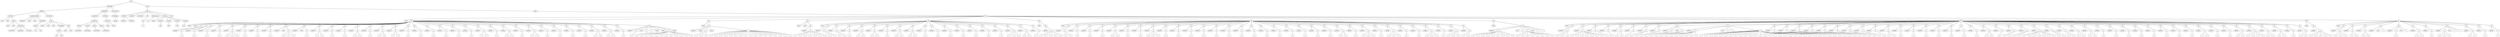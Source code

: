graph Tree {
	"t0" [label = "TEI"];
	"t1" [label = "teiHeader"];
	"t2" [label = "fileDesc"];
	"t3" [label = "titleStmt"];
	"t4" [label = "title"];
	"t5" [label = "title"];
	"t6" [label = "author"];
	"t7" [label = "idno"];
	"t8" [label = "idno"];
	"t9" [label = "persName"];
	"t10" [label = "forename"];
	"t11" [label = "nameLink"];
	"t12" [label = "surname"];
	"t13" [label = "publicationStmt"];
	"t14" [label = "publisher"];
	"t15" [label = "idno"];
	"t16" [label = "idno"];
	"t17" [label = "availability"];
	"t18" [label = "licence"];
	"t19" [label = "ab"];
	"t20" [label = "ref"];
	"t21" [label = "sourceDesc"];
	"t22" [label = "bibl"];
	"t23" [label = "name"];
	"t24" [label = "idno"];
	"t25" [label = "idno"];
	"t26" [label = "availability"];
	"t27" [label = "licence"];
	"t28" [label = "ab"];
	"t29" [label = "ref"];
	"t30" [label = "bibl"];
	"t31" [label = "date"];
	"t32" [label = "idno"];
	"t33" [label = "profileDesc"];
	"t34" [label = "particDesc"];
	"t35" [label = "listPerson"];
	"t36" [label = "person"];
	"t37" [label = "persName"];
	"t38" [label = "person"];
	"t39" [label = "persName"];
	"t40" [label = "person"];
	"t41" [label = "persName"];
	"t42" [label = "person"];
	"t43" [label = "persName"];
	"t44" [label = "textClass"];
	"t45" [label = "keywords"];
	"t46" [label = "term"];
	"t47" [label = "term"];
	"t48" [label = "revisionDesc"];
	"t49" [label = "listChange"];
	"t50" [label = "change"];
	"t51" [label = "text"];
	"t52" [label = "front"];
	"t53" [label = "docTitle"];
	"t54" [label = "titlePart"];
	"t55" [label = "titlePart"];
	"t56" [label = "docDate"];
	"t57" [label = "docAuthor"];
	"t58" [label = "div"];
	"t59" [label = "div"];
	"t60" [label = "p"];
	"t61" [label = "performance"];
	"t62" [label = "ab"];
	"t63" [label = "castList"];
	"t64" [label = "head"];
	"t65" [label = "castItem"];
	"t66" [label = "role"];
	"t67" [label = "castItem"];
	"t68" [label = "role"];
	"t69" [label = "castItem"];
	"t70" [label = "role"];
	"t71" [label = "castItem"];
	"t72" [label = "role"];
	"t73" [label = "note"];
	"t74" [label = "body"];
	"t75" [label = "div"];
	"t76" [label = "head"];
	"t77" [label = "div"];
	"t78" [label = "head"];
	"t79" [label = "stage"];
	"t80" [label = "sp"];
	"t81" [label = "speaker"];
	"t82" [label = "p"];
	"t83" [label = "s"];
	"t84" [label = "sp"];
	"t85" [label = "speaker"];
	"t86" [label = "p"];
	"t87" [label = "s"];
	"t88" [label = "sp"];
	"t89" [label = "speaker"];
	"t90" [label = "p"];
	"t91" [label = "s"];
	"t92" [label = "sp"];
	"t93" [label = "speaker"];
	"t94" [label = "p"];
	"t95" [label = "s"];
	"t96" [label = "sp"];
	"t97" [label = "speaker"];
	"t98" [label = "p"];
	"t99" [label = "s"];
	"t100" [label = "s"];
	"t101" [label = "s"];
	"t102" [label = "sp"];
	"t103" [label = "speaker"];
	"t104" [label = "p"];
	"t105" [label = "s"];
	"t106" [label = "sp"];
	"t107" [label = "speaker"];
	"t108" [label = "p"];
	"t109" [label = "s"];
	"t110" [label = "sp"];
	"t111" [label = "speaker"];
	"t112" [label = "p"];
	"t113" [label = "s"];
	"t114" [label = "sp"];
	"t115" [label = "speaker"];
	"t116" [label = "note"];
	"t117" [label = "p"];
	"t118" [label = "s"];
	"t119" [label = "s"];
	"t120" [label = "s"];
	"t121" [label = "sp"];
	"t122" [label = "speaker"];
	"t123" [label = "note"];
	"t124" [label = "p"];
	"t125" [label = "s"];
	"t126" [label = "sp"];
	"t127" [label = "speaker"];
	"t128" [label = "p"];
	"t129" [label = "s"];
	"t130" [label = "s"];
	"t131" [label = "sp"];
	"t132" [label = "speaker"];
	"t133" [label = "p"];
	"t134" [label = "s"];
	"t135" [label = "sp"];
	"t136" [label = "speaker"];
	"t137" [label = "p"];
	"t138" [label = "s"];
	"t139" [label = "sp"];
	"t140" [label = "speaker"];
	"t141" [label = "p"];
	"t142" [label = "s"];
	"t143" [label = "s"];
	"t144" [label = "sp"];
	"t145" [label = "speaker"];
	"t146" [label = "p"];
	"t147" [label = "s"];
	"t148" [label = "sp"];
	"t149" [label = "speaker"];
	"t150" [label = "p"];
	"t151" [label = "s"];
	"t152" [label = "s"];
	"t153" [label = "sp"];
	"t154" [label = "speaker"];
	"t155" [label = "p"];
	"t156" [label = "s"];
	"t157" [label = "s"];
	"t158" [label = "sp"];
	"t159" [label = "speaker"];
	"t160" [label = "p"];
	"t161" [label = "s"];
	"t162" [label = "sp"];
	"t163" [label = "speaker"];
	"t164" [label = "p"];
	"t165" [label = "s"];
	"t166" [label = "sp"];
	"t167" [label = "speaker"];
	"t168" [label = "p"];
	"t169" [label = "s"];
	"t170" [label = "sp"];
	"t171" [label = "speaker"];
	"t172" [label = "p"];
	"t173" [label = "s"];
	"t174" [label = "sp"];
	"t175" [label = "speaker"];
	"t176" [label = "p"];
	"t177" [label = "s"];
	"t178" [label = "sp"];
	"t179" [label = "speaker"];
	"t180" [label = "p"];
	"t181" [label = "s"];
	"t182" [label = "sp"];
	"t183" [label = "speaker"];
	"t184" [label = "p"];
	"t185" [label = "s"];
	"t186" [label = "s"];
	"t187" [label = "sp"];
	"t188" [label = "speaker"];
	"t189" [label = "p"];
	"t190" [label = "s"];
	"t191" [label = "sp"];
	"t192" [label = "speaker"];
	"t193" [label = "p"];
	"t194" [label = "s"];
	"t195" [label = "s"];
	"t196" [label = "sp"];
	"t197" [label = "speaker"];
	"t198" [label = "p"];
	"t199" [label = "s"];
	"t200" [label = "sp"];
	"t201" [label = "speaker"];
	"t202" [label = "p"];
	"t203" [label = "s"];
	"t204" [label = "s"];
	"t205" [label = "sp"];
	"t206" [label = "speaker"];
	"t207" [label = "p"];
	"t208" [label = "s"];
	"t209" [label = "sp"];
	"t210" [label = "speaker"];
	"t211" [label = "p"];
	"t212" [label = "s"];
	"t213" [label = "sp"];
	"t214" [label = "speaker"];
	"t215" [label = "p"];
	"t216" [label = "s"];
	"t217" [label = "sp"];
	"t218" [label = "speaker"];
	"t219" [label = "p"];
	"t220" [label = "s"];
	"t221" [label = "sp"];
	"t222" [label = "speaker"];
	"t223" [label = "p"];
	"t224" [label = "s"];
	"t225" [label = "s"];
	"t226" [label = "sp"];
	"t227" [label = "speaker"];
	"t228" [label = "p"];
	"t229" [label = "s"];
	"t230" [label = "s"];
	"t231" [label = "sp"];
	"t232" [label = "speaker"];
	"t233" [label = "p"];
	"t234" [label = "s"];
	"t235" [label = "sp"];
	"t236" [label = "speaker"];
	"t237" [label = "p"];
	"t238" [label = "s"];
	"t239" [label = "note"];
	"t240" [label = "l"];
	"t241" [label = "l"];
	"t242" [label = "stage"];
	"t243" [label = "stage"];
	"t244" [label = "p"];
	"t245" [label = "s"];
	"t246" [label = "s"];
	"t247" [label = "s"];
	"t248" [label = "s"];
	"t249" [label = "s"];
	"t250" [label = "s"];
	"t251" [label = "s"];
	"t252" [label = "s"];
	"t253" [label = "s"];
	"t254" [label = "s"];
	"t255" [label = "s"];
	"t256" [label = "s"];
	"t257" [label = "stage"];
	"t258" [label = "div"];
	"t259" [label = "head"];
	"t260" [label = "sp"];
	"t261" [label = "speaker"];
	"t262" [label = "stage"];
	"t263" [label = "p"];
	"t264" [label = "s"];
	"t265" [label = "s"];
	"t266" [label = "s"];
	"t267" [label = "stage"];
	"t268" [label = "p"];
	"t269" [label = "s"];
	"t270" [label = "s"];
	"t271" [label = "s"];
	"t272" [label = "s"];
	"t273" [label = "s"];
	"t274" [label = "s"];
	"t275" [label = "s"];
	"t276" [label = "s"];
	"t277" [label = "s"];
	"t278" [label = "s"];
	"t279" [label = "s"];
	"t280" [label = "s"];
	"t281" [label = "s"];
	"t282" [label = "s"];
	"t283" [label = "s"];
	"t284" [label = "s"];
	"t285" [label = "s"];
	"t286" [label = "div"];
	"t287" [label = "head"];
	"t288" [label = "stage"];
	"t289" [label = "sp"];
	"t290" [label = "speaker"];
	"t291" [label = "p"];
	"t292" [label = "s"];
	"t293" [label = "s"];
	"t294" [label = "s"];
	"t295" [label = "s"];
	"t296" [label = "s"];
	"t297" [label = "s"];
	"t298" [label = "s"];
	"t299" [label = "div"];
	"t300" [label = "head"];
	"t301" [label = "sp"];
	"t302" [label = "speaker"];
	"t303" [label = "p"];
	"t304" [label = "s"];
	"t305" [label = "s"];
	"t306" [label = "sp"];
	"t307" [label = "speaker"];
	"t308" [label = "p"];
	"t309" [label = "s"];
	"t310" [label = "s"];
	"t311" [label = "sp"];
	"t312" [label = "speaker"];
	"t313" [label = "p"];
	"t314" [label = "s"];
	"t315" [label = "sp"];
	"t316" [label = "speaker"];
	"t317" [label = "p"];
	"t318" [label = "s"];
	"t319" [label = "s"];
	"t320" [label = "sp"];
	"t321" [label = "speaker"];
	"t322" [label = "p"];
	"t323" [label = "s"];
	"t324" [label = "s"];
	"t325" [label = "sp"];
	"t326" [label = "speaker"];
	"t327" [label = "p"];
	"t328" [label = "s"];
	"t329" [label = "sp"];
	"t330" [label = "speaker"];
	"t331" [label = "p"];
	"t332" [label = "s"];
	"t333" [label = "s"];
	"t334" [label = "sp"];
	"t335" [label = "speaker"];
	"t336" [label = "p"];
	"t337" [label = "s"];
	"t338" [label = "s"];
	"t339" [label = "sp"];
	"t340" [label = "speaker"];
	"t341" [label = "p"];
	"t342" [label = "s"];
	"t343" [label = "sp"];
	"t344" [label = "speaker"];
	"t345" [label = "p"];
	"t346" [label = "s"];
	"t347" [label = "sp"];
	"t348" [label = "speaker"];
	"t349" [label = "p"];
	"t350" [label = "s"];
	"t351" [label = "sp"];
	"t352" [label = "speaker"];
	"t353" [label = "p"];
	"t354" [label = "s"];
	"t355" [label = "sp"];
	"t356" [label = "speaker"];
	"t357" [label = "p"];
	"t358" [label = "s"];
	"t359" [label = "sp"];
	"t360" [label = "speaker"];
	"t361" [label = "p"];
	"t362" [label = "s"];
	"t363" [label = "sp"];
	"t364" [label = "speaker"];
	"t365" [label = "p"];
	"t366" [label = "s"];
	"t367" [label = "sp"];
	"t368" [label = "speaker"];
	"t369" [label = "p"];
	"t370" [label = "s"];
	"t371" [label = "s"];
	"t372" [label = "s"];
	"t373" [label = "sp"];
	"t374" [label = "speaker"];
	"t375" [label = "p"];
	"t376" [label = "s"];
	"t377" [label = "s"];
	"t378" [label = "sp"];
	"t379" [label = "speaker"];
	"t380" [label = "p"];
	"t381" [label = "s"];
	"t382" [label = "div"];
	"t383" [label = "head"];
	"t384" [label = "sp"];
	"t385" [label = "speaker"];
	"t386" [label = "p"];
	"t387" [label = "s"];
	"t388" [label = "s"];
	"t389" [label = "s"];
	"t390" [label = "s"];
	"t391" [label = "s"];
	"t392" [label = "div"];
	"t393" [label = "head"];
	"t394" [label = "sp"];
	"t395" [label = "speaker"];
	"t396" [label = "p"];
	"t397" [label = "s"];
	"t398" [label = "s"];
	"t399" [label = "sp"];
	"t400" [label = "speaker"];
	"t401" [label = "p"];
	"t402" [label = "s"];
	"t403" [label = "sp"];
	"t404" [label = "speaker"];
	"t405" [label = "p"];
	"t406" [label = "s"];
	"t407" [label = "sp"];
	"t408" [label = "speaker"];
	"t409" [label = "p"];
	"t410" [label = "s"];
	"t411" [label = "sp"];
	"t412" [label = "speaker"];
	"t413" [label = "p"];
	"t414" [label = "s"];
	"t415" [label = "s"];
	"t416" [label = "sp"];
	"t417" [label = "speaker"];
	"t418" [label = "p"];
	"t419" [label = "s"];
	"t420" [label = "sp"];
	"t421" [label = "speaker"];
	"t422" [label = "p"];
	"t423" [label = "s"];
	"t424" [label = "sp"];
	"t425" [label = "speaker"];
	"t426" [label = "p"];
	"t427" [label = "s"];
	"t428" [label = "s"];
	"t429" [label = "s"];
	"t430" [label = "sp"];
	"t431" [label = "speaker"];
	"t432" [label = "p"];
	"t433" [label = "s"];
	"t434" [label = "sp"];
	"t435" [label = "speaker"];
	"t436" [label = "p"];
	"t437" [label = "s"];
	"t438" [label = "sp"];
	"t439" [label = "speaker"];
	"t440" [label = "p"];
	"t441" [label = "s"];
	"t442" [label = "sp"];
	"t443" [label = "speaker"];
	"t444" [label = "p"];
	"t445" [label = "s"];
	"t446" [label = "sp"];
	"t447" [label = "speaker"];
	"t448" [label = "p"];
	"t449" [label = "s"];
	"t450" [label = "sp"];
	"t451" [label = "speaker"];
	"t452" [label = "p"];
	"t453" [label = "s"];
	"t454" [label = "sp"];
	"t455" [label = "speaker"];
	"t456" [label = "p"];
	"t457" [label = "s"];
	"t458" [label = "sp"];
	"t459" [label = "speaker"];
	"t460" [label = "p"];
	"t461" [label = "s"];
	"t462" [label = "sp"];
	"t463" [label = "speaker"];
	"t464" [label = "p"];
	"t465" [label = "s"];
	"t466" [label = "sp"];
	"t467" [label = "speaker"];
	"t468" [label = "p"];
	"t469" [label = "s"];
	"t470" [label = "sp"];
	"t471" [label = "speaker"];
	"t472" [label = "p"];
	"t473" [label = "s"];
	"t474" [label = "sp"];
	"t475" [label = "speaker"];
	"t476" [label = "p"];
	"t477" [label = "s"];
	"t478" [label = "sp"];
	"t479" [label = "speaker"];
	"t480" [label = "p"];
	"t481" [label = "s"];
	"t482" [label = "sp"];
	"t483" [label = "speaker"];
	"t484" [label = "p"];
	"t485" [label = "s"];
	"t486" [label = "sp"];
	"t487" [label = "speaker"];
	"t488" [label = "p"];
	"t489" [label = "s"];
	"t490" [label = "s"];
	"t491" [label = "sp"];
	"t492" [label = "speaker"];
	"t493" [label = "p"];
	"t494" [label = "s"];
	"t495" [label = "sp"];
	"t496" [label = "speaker"];
	"t497" [label = "p"];
	"t498" [label = "s"];
	"t499" [label = "s"];
	"t500" [label = "s"];
	"t501" [label = "sp"];
	"t502" [label = "speaker"];
	"t503" [label = "p"];
	"t504" [label = "s"];
	"t505" [label = "sp"];
	"t506" [label = "speaker"];
	"t507" [label = "p"];
	"t508" [label = "s"];
	"t509" [label = "s"];
	"t510" [label = "s"];
	"t511" [label = "sp"];
	"t512" [label = "speaker"];
	"t513" [label = "p"];
	"t514" [label = "s"];
	"t515" [label = "sp"];
	"t516" [label = "speaker"];
	"t517" [label = "p"];
	"t518" [label = "s"];
	"t519" [label = "sp"];
	"t520" [label = "speaker"];
	"t521" [label = "p"];
	"t522" [label = "s"];
	"t523" [label = "s"];
	"t524" [label = "s"];
	"t525" [label = "sp"];
	"t526" [label = "speaker"];
	"t527" [label = "p"];
	"t528" [label = "s"];
	"t529" [label = "sp"];
	"t530" [label = "speaker"];
	"t531" [label = "p"];
	"t532" [label = "s"];
	"t533" [label = "s"];
	"t534" [label = "s"];
	"t535" [label = "sp"];
	"t536" [label = "speaker"];
	"t537" [label = "p"];
	"t538" [label = "s"];
	"t539" [label = "s"];
	"t540" [label = "div"];
	"t541" [label = "head"];
	"t542" [label = "sp"];
	"t543" [label = "speaker"];
	"t544" [label = "p"];
	"t545" [label = "s"];
	"t546" [label = "s"];
	"t547" [label = "s"];
	"t548" [label = "s"];
	"t549" [label = "s"];
	"t550" [label = "s"];
	"t551" [label = "s"];
	"t552" [label = "s"];
	"t553" [label = "s"];
	"t554" [label = "note"];
	"t555" [label = "l"];
	"t556" [label = "p"];
	"t557" [label = "s"];
	"t558" [label = "s"];
	"t559" [label = "s"];
	"t560" [label = "s"];
	"t561" [label = "s"];
	"t562" [label = "s"];
	"t563" [label = "s"];
	"t564" [label = "s"];
	"t565" [label = "note"];
	"t566" [label = "l"];
	"t567" [label = "l"];
	"t568" [label = "div"];
	"t569" [label = "head"];
	"t570" [label = "sp"];
	"t571" [label = "speaker"];
	"t572" [label = "p"];
	"t573" [label = "s"];
	"t574" [label = "s"];
	"t575" [label = "s"];
	"t576" [label = "sp"];
	"t577" [label = "speaker"];
	"t578" [label = "p"];
	"t579" [label = "s"];
	"t580" [label = "s"];
	"t581" [label = "s"];
	"t582" [label = "s"];
	"t583" [label = "s"];
	"t584" [label = "s"];
	"t585" [label = "s"];
	"t586" [label = "sp"];
	"t587" [label = "speaker"];
	"t588" [label = "p"];
	"t589" [label = "s"];
	"t590" [label = "sp"];
	"t591" [label = "speaker"];
	"t592" [label = "p"];
	"t593" [label = "s"];
	"t594" [label = "sp"];
	"t595" [label = "speaker"];
	"t596" [label = "p"];
	"t597" [label = "s"];
	"t598" [label = "s"];
	"t599" [label = "sp"];
	"t600" [label = "speaker"];
	"t601" [label = "p"];
	"t602" [label = "s"];
	"t603" [label = "sp"];
	"t604" [label = "speaker"];
	"t605" [label = "p"];
	"t606" [label = "s"];
	"t607" [label = "s"];
	"t608" [label = "sp"];
	"t609" [label = "speaker"];
	"t610" [label = "p"];
	"t611" [label = "s"];
	"t612" [label = "sp"];
	"t613" [label = "speaker"];
	"t614" [label = "p"];
	"t615" [label = "s"];
	"t616" [label = "stage"];
	"t617" [label = "p"];
	"t618" [label = "s"];
	"t619" [label = "s"];
	"t620" [label = "sp"];
	"t621" [label = "speaker"];
	"t622" [label = "p"];
	"t623" [label = "s"];
	"t624" [label = "s"];
	"t625" [label = "s"];
	"t626" [label = "s"];
	"t627" [label = "s"];
	"t628" [label = "s"];
	"t629" [label = "s"];
	"t630" [label = "s"];
	"t631" [label = "note"];
	"t632" [label = "l"];
	"t633" [label = "l"];
	"t634" [label = "p"];
	"t635" [label = "s"];
	"t636" [label = "s"];
	"t637" [label = "s"];
	"t638" [label = "s"];
	"t639" [label = "s"];
	"t640" [label = "s"];
	"t641" [label = "s"];
	"t642" [label = "s"];
	"t643" [label = "s"];
	"t644" [label = "s"];
	"t645" [label = "s"];
	"t646" [label = "s"];
	"t647" [label = "s"];
	"t648" [label = "s"];
	"t649" [label = "s"];
	"t650" [label = "s"];
	"t651" [label = "s"];
	"t652" [label = "s"];
	"t653" [label = "s"];
	"t654" [label = "s"];
	"t655" [label = "s"];
	"t656" [label = "s"];
	"t657" [label = "s"];
	"t658" [label = "s"];
	"t659" [label = "s"];
	"t660" [label = "s"];
	"t661" [label = "sp"];
	"t662" [label = "speaker"];
	"t663" [label = "p"];
	"t664" [label = "s"];
	"t665" [label = "sp"];
	"t666" [label = "speaker"];
	"t667" [label = "p"];
	"t668" [label = "s"];
	"t669" [label = "s"];
	"t670" [label = "s"];
	"t671" [label = "sp"];
	"t672" [label = "speaker"];
	"t673" [label = "p"];
	"t674" [label = "s"];
	"t675" [label = "sp"];
	"t676" [label = "speaker"];
	"t677" [label = "p"];
	"t678" [label = "s"];
	"t679" [label = "sp"];
	"t680" [label = "speaker"];
	"t681" [label = "p"];
	"t682" [label = "s"];
	"t683" [label = "sp"];
	"t684" [label = "speaker"];
	"t685" [label = "p"];
	"t686" [label = "s"];
	"t687" [label = "s"];
	"t688" [label = "sp"];
	"t689" [label = "speaker"];
	"t690" [label = "p"];
	"t691" [label = "s"];
	"t692" [label = "sp"];
	"t693" [label = "speaker"];
	"t694" [label = "p"];
	"t695" [label = "s"];
	"t696" [label = "sp"];
	"t697" [label = "speaker"];
	"t698" [label = "p"];
	"t699" [label = "s"];
	"t700" [label = "sp"];
	"t701" [label = "speaker"];
	"t702" [label = "p"];
	"t703" [label = "s"];
	"t704" [label = "s"];
	"t705" [label = "sp"];
	"t706" [label = "speaker"];
	"t707" [label = "p"];
	"t708" [label = "s"];
	"t709" [label = "sp"];
	"t710" [label = "speaker"];
	"t711" [label = "p"];
	"t712" [label = "s"];
	"t713" [label = "sp"];
	"t714" [label = "speaker"];
	"t715" [label = "p"];
	"t716" [label = "s"];
	"t717" [label = "sp"];
	"t718" [label = "speaker"];
	"t719" [label = "p"];
	"t720" [label = "s"];
	"t721" [label = "sp"];
	"t722" [label = "speaker"];
	"t723" [label = "p"];
	"t724" [label = "s"];
	"t725" [label = "sp"];
	"t726" [label = "speaker"];
	"t727" [label = "p"];
	"t728" [label = "s"];
	"t729" [label = "sp"];
	"t730" [label = "speaker"];
	"t731" [label = "p"];
	"t732" [label = "s"];
	"t733" [label = "sp"];
	"t734" [label = "speaker"];
	"t735" [label = "p"];
	"t736" [label = "s"];
	"t737" [label = "s"];
	"t738" [label = "sp"];
	"t739" [label = "speaker"];
	"t740" [label = "p"];
	"t741" [label = "s"];
	"t742" [label = "sp"];
	"t743" [label = "speaker"];
	"t744" [label = "p"];
	"t745" [label = "s"];
	"t746" [label = "s"];
	"t747" [label = "sp"];
	"t748" [label = "speaker"];
	"t749" [label = "p"];
	"t750" [label = "s"];
	"t751" [label = "s"];
	"t752" [label = "sp"];
	"t753" [label = "speaker"];
	"t754" [label = "p"];
	"t755" [label = "s"];
	"t756" [label = "s"];
	"t757" [label = "s"];
	"t758" [label = "s"];
	"t759" [label = "s"];
	"t760" [label = "s"];
	"t761" [label = "s"];
	"t762" [label = "sp"];
	"t763" [label = "speaker"];
	"t764" [label = "p"];
	"t765" [label = "s"];
	"t766" [label = "s"];
	"t767" [label = "sp"];
	"t768" [label = "speaker"];
	"t769" [label = "p"];
	"t770" [label = "s"];
	"t771" [label = "s"];
	"t772" [label = "sp"];
	"t773" [label = "speaker"];
	"t774" [label = "p"];
	"t775" [label = "s"];
	"t776" [label = "s"];
	"t777" [label = "sp"];
	"t778" [label = "speaker"];
	"t779" [label = "p"];
	"t780" [label = "s"];
	"t781" [label = "s"];
	"t782" [label = "sp"];
	"t783" [label = "speaker"];
	"t784" [label = "p"];
	"t785" [label = "s"];
	"t786" [label = "sp"];
	"t787" [label = "speaker"];
	"t788" [label = "p"];
	"t789" [label = "s"];
	"t790" [label = "sp"];
	"t791" [label = "speaker"];
	"t792" [label = "p"];
	"t793" [label = "s"];
	"t794" [label = "sp"];
	"t795" [label = "speaker"];
	"t796" [label = "p"];
	"t797" [label = "s"];
	"t798" [label = "sp"];
	"t799" [label = "speaker"];
	"t800" [label = "p"];
	"t801" [label = "s"];
	"t802" [label = "sp"];
	"t803" [label = "speaker"];
	"t804" [label = "p"];
	"t805" [label = "s"];
	"t806" [label = "sp"];
	"t807" [label = "speaker"];
	"t808" [label = "p"];
	"t809" [label = "s"];
	"t810" [label = "sp"];
	"t811" [label = "speaker"];
	"t812" [label = "p"];
	"t813" [label = "s"];
	"t814" [label = "sp"];
	"t815" [label = "speaker"];
	"t816" [label = "p"];
	"t817" [label = "s"];
	"t818" [label = "s"];
	"t819" [label = "sp"];
	"t820" [label = "speaker"];
	"t821" [label = "p"];
	"t822" [label = "s"];
	"t823" [label = "sp"];
	"t824" [label = "speaker"];
	"t825" [label = "p"];
	"t826" [label = "s"];
	"t827" [label = "sp"];
	"t828" [label = "speaker"];
	"t829" [label = "p"];
	"t830" [label = "s"];
	"t831" [label = "s"];
	"t832" [label = "sp"];
	"t833" [label = "speaker"];
	"t834" [label = "p"];
	"t835" [label = "s"];
	"t836" [label = "s"];
	"t837" [label = "s"];
	"t838" [label = "s"];
	"t839" [label = "sp"];
	"t840" [label = "speaker"];
	"t841" [label = "p"];
	"t842" [label = "s"];
	"t843" [label = "s"];
	"t844" [label = "sp"];
	"t845" [label = "speaker"];
	"t846" [label = "p"];
	"t847" [label = "s"];
	"t848" [label = "s"];
	"t849" [label = "sp"];
	"t850" [label = "speaker"];
	"t851" [label = "p"];
	"t852" [label = "s"];
	"t853" [label = "sp"];
	"t854" [label = "speaker"];
	"t855" [label = "p"];
	"t856" [label = "s"];
	"t857" [label = "s"];
	"t858" [label = "div"];
	"t859" [label = "head"];
	"t860" [label = "sp"];
	"t861" [label = "speaker"];
	"t862" [label = "p"];
	"t863" [label = "s"];
	"t864" [label = "s"];
	"t865" [label = "s"];
	"t866" [label = "s"];
	"t867" [label = "s"];
	"t868" [label = "div"];
	"t869" [label = "head"];
	"t870" [label = "sp"];
	"t871" [label = "speaker"];
	"t872" [label = "p"];
	"t873" [label = "s"];
	"t874" [label = "s"];
	"t875" [label = "s"];
	"t876" [label = "sp"];
	"t877" [label = "speaker"];
	"t878" [label = "p"];
	"t879" [label = "s"];
	"t880" [label = "s"];
	"t881" [label = "sp"];
	"t882" [label = "speaker"];
	"t883" [label = "p"];
	"t884" [label = "s"];
	"t885" [label = "s"];
	"t886" [label = "sp"];
	"t887" [label = "speaker"];
	"t888" [label = "note"];
	"t889" [label = "l"];
	"t890" [label = "sp"];
	"t891" [label = "speaker"];
	"t892" [label = "p"];
	"t893" [label = "s"];
	"t894" [label = "note"];
	"t895" [label = "l"];
	"t896" [label = "sp"];
	"t897" [label = "speaker"];
	"t898" [label = "p"];
	"t899" [label = "s"];
	"t900" [label = "s"];
	"t901" [label = "sp"];
	"t902" [label = "speaker"];
	"t903" [label = "p"];
	"t904" [label = "s"];
	"t905" [label = "sp"];
	"t906" [label = "speaker"];
	"t907" [label = "p"];
	"t908" [label = "s"];
	"t909" [label = "s"];
	"t910" [label = "s"];
	"t911" [label = "note"];
	"t912" [label = "l"];
	"t913" [label = "l"];
	"t914" [label = "sp"];
	"t915" [label = "speaker"];
	"t916" [label = "p"];
	"t917" [label = "s"];
	"t918" [label = "s"];
	"t919" [label = "sp"];
	"t920" [label = "speaker"];
	"t921" [label = "p"];
	"t922" [label = "s"];
	"t923" [label = "sp"];
	"t924" [label = "speaker"];
	"t925" [label = "p"];
	"t926" [label = "s"];
	"t0" -- "t1";
	"t1" -- "t2";
	"t2" -- "t3";
	"t3" -- "t4";
	"t3" -- "t5";
	"t3" -- "t6";
	"t6" -- "t7";
	"t6" -- "t8";
	"t6" -- "t9";
	"t9" -- "t10";
	"t9" -- "t11";
	"t9" -- "t12";
	"t2" -- "t13";
	"t13" -- "t14";
	"t13" -- "t15";
	"t13" -- "t16";
	"t13" -- "t17";
	"t17" -- "t18";
	"t18" -- "t19";
	"t18" -- "t20";
	"t2" -- "t21";
	"t21" -- "t22";
	"t22" -- "t23";
	"t22" -- "t24";
	"t22" -- "t25";
	"t22" -- "t26";
	"t26" -- "t27";
	"t27" -- "t28";
	"t27" -- "t29";
	"t22" -- "t30";
	"t30" -- "t31";
	"t30" -- "t32";
	"t1" -- "t33";
	"t33" -- "t34";
	"t34" -- "t35";
	"t35" -- "t36";
	"t36" -- "t37";
	"t35" -- "t38";
	"t38" -- "t39";
	"t35" -- "t40";
	"t40" -- "t41";
	"t35" -- "t42";
	"t42" -- "t43";
	"t33" -- "t44";
	"t44" -- "t45";
	"t45" -- "t46";
	"t45" -- "t47";
	"t1" -- "t48";
	"t48" -- "t49";
	"t49" -- "t50";
	"t0" -- "t51";
	"t51" -- "t52";
	"t52" -- "t53";
	"t53" -- "t54";
	"t53" -- "t55";
	"t52" -- "t56";
	"t52" -- "t57";
	"t52" -- "t58";
	"t58" -- "t59";
	"t59" -- "t60";
	"t52" -- "t61";
	"t61" -- "t62";
	"t52" -- "t63";
	"t63" -- "t64";
	"t63" -- "t65";
	"t65" -- "t66";
	"t63" -- "t67";
	"t67" -- "t68";
	"t63" -- "t69";
	"t69" -- "t70";
	"t63" -- "t71";
	"t71" -- "t72";
	"t52" -- "t73";
	"t51" -- "t74";
	"t74" -- "t75";
	"t75" -- "t76";
	"t75" -- "t77";
	"t77" -- "t78";
	"t77" -- "t79";
	"t77" -- "t80";
	"t80" -- "t81";
	"t80" -- "t82";
	"t82" -- "t83";
	"t77" -- "t84";
	"t84" -- "t85";
	"t84" -- "t86";
	"t86" -- "t87";
	"t77" -- "t88";
	"t88" -- "t89";
	"t88" -- "t90";
	"t90" -- "t91";
	"t77" -- "t92";
	"t92" -- "t93";
	"t92" -- "t94";
	"t94" -- "t95";
	"t77" -- "t96";
	"t96" -- "t97";
	"t96" -- "t98";
	"t98" -- "t99";
	"t98" -- "t100";
	"t98" -- "t101";
	"t77" -- "t102";
	"t102" -- "t103";
	"t102" -- "t104";
	"t104" -- "t105";
	"t77" -- "t106";
	"t106" -- "t107";
	"t106" -- "t108";
	"t108" -- "t109";
	"t77" -- "t110";
	"t110" -- "t111";
	"t110" -- "t112";
	"t112" -- "t113";
	"t77" -- "t114";
	"t114" -- "t115";
	"t114" -- "t116";
	"t114" -- "t117";
	"t117" -- "t118";
	"t117" -- "t119";
	"t117" -- "t120";
	"t77" -- "t121";
	"t121" -- "t122";
	"t121" -- "t123";
	"t121" -- "t124";
	"t124" -- "t125";
	"t77" -- "t126";
	"t126" -- "t127";
	"t126" -- "t128";
	"t128" -- "t129";
	"t128" -- "t130";
	"t77" -- "t131";
	"t131" -- "t132";
	"t131" -- "t133";
	"t133" -- "t134";
	"t77" -- "t135";
	"t135" -- "t136";
	"t135" -- "t137";
	"t137" -- "t138";
	"t77" -- "t139";
	"t139" -- "t140";
	"t139" -- "t141";
	"t141" -- "t142";
	"t141" -- "t143";
	"t77" -- "t144";
	"t144" -- "t145";
	"t144" -- "t146";
	"t146" -- "t147";
	"t77" -- "t148";
	"t148" -- "t149";
	"t148" -- "t150";
	"t150" -- "t151";
	"t150" -- "t152";
	"t77" -- "t153";
	"t153" -- "t154";
	"t153" -- "t155";
	"t155" -- "t156";
	"t155" -- "t157";
	"t77" -- "t158";
	"t158" -- "t159";
	"t158" -- "t160";
	"t160" -- "t161";
	"t77" -- "t162";
	"t162" -- "t163";
	"t162" -- "t164";
	"t164" -- "t165";
	"t77" -- "t166";
	"t166" -- "t167";
	"t166" -- "t168";
	"t168" -- "t169";
	"t77" -- "t170";
	"t170" -- "t171";
	"t170" -- "t172";
	"t172" -- "t173";
	"t77" -- "t174";
	"t174" -- "t175";
	"t174" -- "t176";
	"t176" -- "t177";
	"t77" -- "t178";
	"t178" -- "t179";
	"t178" -- "t180";
	"t180" -- "t181";
	"t77" -- "t182";
	"t182" -- "t183";
	"t182" -- "t184";
	"t184" -- "t185";
	"t184" -- "t186";
	"t77" -- "t187";
	"t187" -- "t188";
	"t187" -- "t189";
	"t189" -- "t190";
	"t77" -- "t191";
	"t191" -- "t192";
	"t191" -- "t193";
	"t193" -- "t194";
	"t193" -- "t195";
	"t77" -- "t196";
	"t196" -- "t197";
	"t196" -- "t198";
	"t198" -- "t199";
	"t77" -- "t200";
	"t200" -- "t201";
	"t200" -- "t202";
	"t202" -- "t203";
	"t202" -- "t204";
	"t77" -- "t205";
	"t205" -- "t206";
	"t205" -- "t207";
	"t207" -- "t208";
	"t77" -- "t209";
	"t209" -- "t210";
	"t209" -- "t211";
	"t211" -- "t212";
	"t77" -- "t213";
	"t213" -- "t214";
	"t213" -- "t215";
	"t215" -- "t216";
	"t77" -- "t217";
	"t217" -- "t218";
	"t217" -- "t219";
	"t219" -- "t220";
	"t77" -- "t221";
	"t221" -- "t222";
	"t221" -- "t223";
	"t223" -- "t224";
	"t223" -- "t225";
	"t77" -- "t226";
	"t226" -- "t227";
	"t226" -- "t228";
	"t228" -- "t229";
	"t228" -- "t230";
	"t77" -- "t231";
	"t231" -- "t232";
	"t231" -- "t233";
	"t233" -- "t234";
	"t77" -- "t235";
	"t235" -- "t236";
	"t235" -- "t237";
	"t237" -- "t238";
	"t235" -- "t239";
	"t235" -- "t240";
	"t235" -- "t241";
	"t235" -- "t242";
	"t235" -- "t243";
	"t235" -- "t244";
	"t244" -- "t245";
	"t244" -- "t246";
	"t244" -- "t247";
	"t244" -- "t248";
	"t244" -- "t249";
	"t244" -- "t250";
	"t244" -- "t251";
	"t244" -- "t252";
	"t244" -- "t253";
	"t244" -- "t254";
	"t244" -- "t255";
	"t244" -- "t256";
	"t235" -- "t257";
	"t75" -- "t258";
	"t258" -- "t259";
	"t258" -- "t260";
	"t260" -- "t261";
	"t260" -- "t262";
	"t260" -- "t263";
	"t263" -- "t264";
	"t263" -- "t265";
	"t263" -- "t266";
	"t260" -- "t267";
	"t260" -- "t268";
	"t268" -- "t269";
	"t268" -- "t270";
	"t268" -- "t271";
	"t268" -- "t272";
	"t268" -- "t273";
	"t268" -- "t274";
	"t268" -- "t275";
	"t268" -- "t276";
	"t268" -- "t277";
	"t268" -- "t278";
	"t268" -- "t279";
	"t268" -- "t280";
	"t268" -- "t281";
	"t268" -- "t282";
	"t268" -- "t283";
	"t268" -- "t284";
	"t268" -- "t285";
	"t75" -- "t286";
	"t286" -- "t287";
	"t286" -- "t288";
	"t286" -- "t289";
	"t289" -- "t290";
	"t289" -- "t291";
	"t291" -- "t292";
	"t291" -- "t293";
	"t291" -- "t294";
	"t291" -- "t295";
	"t291" -- "t296";
	"t291" -- "t297";
	"t291" -- "t298";
	"t75" -- "t299";
	"t299" -- "t300";
	"t299" -- "t301";
	"t301" -- "t302";
	"t301" -- "t303";
	"t303" -- "t304";
	"t303" -- "t305";
	"t299" -- "t306";
	"t306" -- "t307";
	"t306" -- "t308";
	"t308" -- "t309";
	"t308" -- "t310";
	"t299" -- "t311";
	"t311" -- "t312";
	"t311" -- "t313";
	"t313" -- "t314";
	"t299" -- "t315";
	"t315" -- "t316";
	"t315" -- "t317";
	"t317" -- "t318";
	"t317" -- "t319";
	"t299" -- "t320";
	"t320" -- "t321";
	"t320" -- "t322";
	"t322" -- "t323";
	"t322" -- "t324";
	"t299" -- "t325";
	"t325" -- "t326";
	"t325" -- "t327";
	"t327" -- "t328";
	"t299" -- "t329";
	"t329" -- "t330";
	"t329" -- "t331";
	"t331" -- "t332";
	"t331" -- "t333";
	"t299" -- "t334";
	"t334" -- "t335";
	"t334" -- "t336";
	"t336" -- "t337";
	"t336" -- "t338";
	"t299" -- "t339";
	"t339" -- "t340";
	"t339" -- "t341";
	"t341" -- "t342";
	"t299" -- "t343";
	"t343" -- "t344";
	"t343" -- "t345";
	"t345" -- "t346";
	"t299" -- "t347";
	"t347" -- "t348";
	"t347" -- "t349";
	"t349" -- "t350";
	"t299" -- "t351";
	"t351" -- "t352";
	"t351" -- "t353";
	"t353" -- "t354";
	"t299" -- "t355";
	"t355" -- "t356";
	"t355" -- "t357";
	"t357" -- "t358";
	"t299" -- "t359";
	"t359" -- "t360";
	"t359" -- "t361";
	"t361" -- "t362";
	"t299" -- "t363";
	"t363" -- "t364";
	"t363" -- "t365";
	"t365" -- "t366";
	"t299" -- "t367";
	"t367" -- "t368";
	"t367" -- "t369";
	"t369" -- "t370";
	"t369" -- "t371";
	"t369" -- "t372";
	"t299" -- "t373";
	"t373" -- "t374";
	"t373" -- "t375";
	"t375" -- "t376";
	"t375" -- "t377";
	"t299" -- "t378";
	"t378" -- "t379";
	"t378" -- "t380";
	"t380" -- "t381";
	"t75" -- "t382";
	"t382" -- "t383";
	"t382" -- "t384";
	"t384" -- "t385";
	"t384" -- "t386";
	"t386" -- "t387";
	"t386" -- "t388";
	"t386" -- "t389";
	"t386" -- "t390";
	"t386" -- "t391";
	"t75" -- "t392";
	"t392" -- "t393";
	"t392" -- "t394";
	"t394" -- "t395";
	"t394" -- "t396";
	"t396" -- "t397";
	"t396" -- "t398";
	"t392" -- "t399";
	"t399" -- "t400";
	"t399" -- "t401";
	"t401" -- "t402";
	"t392" -- "t403";
	"t403" -- "t404";
	"t403" -- "t405";
	"t405" -- "t406";
	"t392" -- "t407";
	"t407" -- "t408";
	"t407" -- "t409";
	"t409" -- "t410";
	"t392" -- "t411";
	"t411" -- "t412";
	"t411" -- "t413";
	"t413" -- "t414";
	"t413" -- "t415";
	"t392" -- "t416";
	"t416" -- "t417";
	"t416" -- "t418";
	"t418" -- "t419";
	"t392" -- "t420";
	"t420" -- "t421";
	"t420" -- "t422";
	"t422" -- "t423";
	"t392" -- "t424";
	"t424" -- "t425";
	"t424" -- "t426";
	"t426" -- "t427";
	"t426" -- "t428";
	"t426" -- "t429";
	"t392" -- "t430";
	"t430" -- "t431";
	"t430" -- "t432";
	"t432" -- "t433";
	"t392" -- "t434";
	"t434" -- "t435";
	"t434" -- "t436";
	"t436" -- "t437";
	"t392" -- "t438";
	"t438" -- "t439";
	"t438" -- "t440";
	"t440" -- "t441";
	"t392" -- "t442";
	"t442" -- "t443";
	"t442" -- "t444";
	"t444" -- "t445";
	"t392" -- "t446";
	"t446" -- "t447";
	"t446" -- "t448";
	"t448" -- "t449";
	"t392" -- "t450";
	"t450" -- "t451";
	"t450" -- "t452";
	"t452" -- "t453";
	"t392" -- "t454";
	"t454" -- "t455";
	"t454" -- "t456";
	"t456" -- "t457";
	"t392" -- "t458";
	"t458" -- "t459";
	"t458" -- "t460";
	"t460" -- "t461";
	"t392" -- "t462";
	"t462" -- "t463";
	"t462" -- "t464";
	"t464" -- "t465";
	"t392" -- "t466";
	"t466" -- "t467";
	"t466" -- "t468";
	"t468" -- "t469";
	"t392" -- "t470";
	"t470" -- "t471";
	"t470" -- "t472";
	"t472" -- "t473";
	"t392" -- "t474";
	"t474" -- "t475";
	"t474" -- "t476";
	"t476" -- "t477";
	"t392" -- "t478";
	"t478" -- "t479";
	"t478" -- "t480";
	"t480" -- "t481";
	"t392" -- "t482";
	"t482" -- "t483";
	"t482" -- "t484";
	"t484" -- "t485";
	"t392" -- "t486";
	"t486" -- "t487";
	"t486" -- "t488";
	"t488" -- "t489";
	"t488" -- "t490";
	"t392" -- "t491";
	"t491" -- "t492";
	"t491" -- "t493";
	"t493" -- "t494";
	"t392" -- "t495";
	"t495" -- "t496";
	"t495" -- "t497";
	"t497" -- "t498";
	"t497" -- "t499";
	"t497" -- "t500";
	"t392" -- "t501";
	"t501" -- "t502";
	"t501" -- "t503";
	"t503" -- "t504";
	"t392" -- "t505";
	"t505" -- "t506";
	"t505" -- "t507";
	"t507" -- "t508";
	"t507" -- "t509";
	"t507" -- "t510";
	"t392" -- "t511";
	"t511" -- "t512";
	"t511" -- "t513";
	"t513" -- "t514";
	"t392" -- "t515";
	"t515" -- "t516";
	"t515" -- "t517";
	"t517" -- "t518";
	"t392" -- "t519";
	"t519" -- "t520";
	"t519" -- "t521";
	"t521" -- "t522";
	"t521" -- "t523";
	"t521" -- "t524";
	"t392" -- "t525";
	"t525" -- "t526";
	"t525" -- "t527";
	"t527" -- "t528";
	"t392" -- "t529";
	"t529" -- "t530";
	"t529" -- "t531";
	"t531" -- "t532";
	"t531" -- "t533";
	"t531" -- "t534";
	"t392" -- "t535";
	"t535" -- "t536";
	"t535" -- "t537";
	"t537" -- "t538";
	"t537" -- "t539";
	"t75" -- "t540";
	"t540" -- "t541";
	"t540" -- "t542";
	"t542" -- "t543";
	"t542" -- "t544";
	"t544" -- "t545";
	"t544" -- "t546";
	"t544" -- "t547";
	"t544" -- "t548";
	"t544" -- "t549";
	"t544" -- "t550";
	"t544" -- "t551";
	"t544" -- "t552";
	"t544" -- "t553";
	"t542" -- "t554";
	"t542" -- "t555";
	"t542" -- "t556";
	"t556" -- "t557";
	"t556" -- "t558";
	"t556" -- "t559";
	"t556" -- "t560";
	"t556" -- "t561";
	"t556" -- "t562";
	"t556" -- "t563";
	"t556" -- "t564";
	"t542" -- "t565";
	"t542" -- "t566";
	"t542" -- "t567";
	"t75" -- "t568";
	"t568" -- "t569";
	"t568" -- "t570";
	"t570" -- "t571";
	"t570" -- "t572";
	"t572" -- "t573";
	"t572" -- "t574";
	"t572" -- "t575";
	"t568" -- "t576";
	"t576" -- "t577";
	"t576" -- "t578";
	"t578" -- "t579";
	"t578" -- "t580";
	"t578" -- "t581";
	"t578" -- "t582";
	"t578" -- "t583";
	"t578" -- "t584";
	"t578" -- "t585";
	"t568" -- "t586";
	"t586" -- "t587";
	"t586" -- "t588";
	"t588" -- "t589";
	"t568" -- "t590";
	"t590" -- "t591";
	"t590" -- "t592";
	"t592" -- "t593";
	"t568" -- "t594";
	"t594" -- "t595";
	"t594" -- "t596";
	"t596" -- "t597";
	"t596" -- "t598";
	"t568" -- "t599";
	"t599" -- "t600";
	"t599" -- "t601";
	"t601" -- "t602";
	"t568" -- "t603";
	"t603" -- "t604";
	"t603" -- "t605";
	"t605" -- "t606";
	"t605" -- "t607";
	"t568" -- "t608";
	"t608" -- "t609";
	"t608" -- "t610";
	"t610" -- "t611";
	"t568" -- "t612";
	"t612" -- "t613";
	"t612" -- "t614";
	"t614" -- "t615";
	"t612" -- "t616";
	"t612" -- "t617";
	"t617" -- "t618";
	"t617" -- "t619";
	"t568" -- "t620";
	"t620" -- "t621";
	"t620" -- "t622";
	"t622" -- "t623";
	"t622" -- "t624";
	"t622" -- "t625";
	"t622" -- "t626";
	"t622" -- "t627";
	"t622" -- "t628";
	"t622" -- "t629";
	"t622" -- "t630";
	"t620" -- "t631";
	"t620" -- "t632";
	"t620" -- "t633";
	"t620" -- "t634";
	"t634" -- "t635";
	"t634" -- "t636";
	"t634" -- "t637";
	"t634" -- "t638";
	"t634" -- "t639";
	"t634" -- "t640";
	"t634" -- "t641";
	"t634" -- "t642";
	"t634" -- "t643";
	"t634" -- "t644";
	"t634" -- "t645";
	"t634" -- "t646";
	"t634" -- "t647";
	"t634" -- "t648";
	"t634" -- "t649";
	"t634" -- "t650";
	"t634" -- "t651";
	"t634" -- "t652";
	"t634" -- "t653";
	"t634" -- "t654";
	"t634" -- "t655";
	"t634" -- "t656";
	"t634" -- "t657";
	"t634" -- "t658";
	"t634" -- "t659";
	"t634" -- "t660";
	"t568" -- "t661";
	"t661" -- "t662";
	"t661" -- "t663";
	"t663" -- "t664";
	"t568" -- "t665";
	"t665" -- "t666";
	"t665" -- "t667";
	"t667" -- "t668";
	"t667" -- "t669";
	"t667" -- "t670";
	"t568" -- "t671";
	"t671" -- "t672";
	"t671" -- "t673";
	"t673" -- "t674";
	"t568" -- "t675";
	"t675" -- "t676";
	"t675" -- "t677";
	"t677" -- "t678";
	"t568" -- "t679";
	"t679" -- "t680";
	"t679" -- "t681";
	"t681" -- "t682";
	"t568" -- "t683";
	"t683" -- "t684";
	"t683" -- "t685";
	"t685" -- "t686";
	"t685" -- "t687";
	"t568" -- "t688";
	"t688" -- "t689";
	"t688" -- "t690";
	"t690" -- "t691";
	"t568" -- "t692";
	"t692" -- "t693";
	"t692" -- "t694";
	"t694" -- "t695";
	"t568" -- "t696";
	"t696" -- "t697";
	"t696" -- "t698";
	"t698" -- "t699";
	"t568" -- "t700";
	"t700" -- "t701";
	"t700" -- "t702";
	"t702" -- "t703";
	"t702" -- "t704";
	"t568" -- "t705";
	"t705" -- "t706";
	"t705" -- "t707";
	"t707" -- "t708";
	"t568" -- "t709";
	"t709" -- "t710";
	"t709" -- "t711";
	"t711" -- "t712";
	"t568" -- "t713";
	"t713" -- "t714";
	"t713" -- "t715";
	"t715" -- "t716";
	"t568" -- "t717";
	"t717" -- "t718";
	"t717" -- "t719";
	"t719" -- "t720";
	"t568" -- "t721";
	"t721" -- "t722";
	"t721" -- "t723";
	"t723" -- "t724";
	"t568" -- "t725";
	"t725" -- "t726";
	"t725" -- "t727";
	"t727" -- "t728";
	"t568" -- "t729";
	"t729" -- "t730";
	"t729" -- "t731";
	"t731" -- "t732";
	"t568" -- "t733";
	"t733" -- "t734";
	"t733" -- "t735";
	"t735" -- "t736";
	"t735" -- "t737";
	"t568" -- "t738";
	"t738" -- "t739";
	"t738" -- "t740";
	"t740" -- "t741";
	"t568" -- "t742";
	"t742" -- "t743";
	"t742" -- "t744";
	"t744" -- "t745";
	"t744" -- "t746";
	"t568" -- "t747";
	"t747" -- "t748";
	"t747" -- "t749";
	"t749" -- "t750";
	"t749" -- "t751";
	"t568" -- "t752";
	"t752" -- "t753";
	"t752" -- "t754";
	"t754" -- "t755";
	"t754" -- "t756";
	"t754" -- "t757";
	"t754" -- "t758";
	"t754" -- "t759";
	"t754" -- "t760";
	"t754" -- "t761";
	"t568" -- "t762";
	"t762" -- "t763";
	"t762" -- "t764";
	"t764" -- "t765";
	"t764" -- "t766";
	"t568" -- "t767";
	"t767" -- "t768";
	"t767" -- "t769";
	"t769" -- "t770";
	"t769" -- "t771";
	"t568" -- "t772";
	"t772" -- "t773";
	"t772" -- "t774";
	"t774" -- "t775";
	"t774" -- "t776";
	"t568" -- "t777";
	"t777" -- "t778";
	"t777" -- "t779";
	"t779" -- "t780";
	"t779" -- "t781";
	"t568" -- "t782";
	"t782" -- "t783";
	"t782" -- "t784";
	"t784" -- "t785";
	"t568" -- "t786";
	"t786" -- "t787";
	"t786" -- "t788";
	"t788" -- "t789";
	"t568" -- "t790";
	"t790" -- "t791";
	"t790" -- "t792";
	"t792" -- "t793";
	"t568" -- "t794";
	"t794" -- "t795";
	"t794" -- "t796";
	"t796" -- "t797";
	"t568" -- "t798";
	"t798" -- "t799";
	"t798" -- "t800";
	"t800" -- "t801";
	"t568" -- "t802";
	"t802" -- "t803";
	"t802" -- "t804";
	"t804" -- "t805";
	"t568" -- "t806";
	"t806" -- "t807";
	"t806" -- "t808";
	"t808" -- "t809";
	"t568" -- "t810";
	"t810" -- "t811";
	"t810" -- "t812";
	"t812" -- "t813";
	"t568" -- "t814";
	"t814" -- "t815";
	"t814" -- "t816";
	"t816" -- "t817";
	"t816" -- "t818";
	"t568" -- "t819";
	"t819" -- "t820";
	"t819" -- "t821";
	"t821" -- "t822";
	"t568" -- "t823";
	"t823" -- "t824";
	"t823" -- "t825";
	"t825" -- "t826";
	"t568" -- "t827";
	"t827" -- "t828";
	"t827" -- "t829";
	"t829" -- "t830";
	"t829" -- "t831";
	"t568" -- "t832";
	"t832" -- "t833";
	"t832" -- "t834";
	"t834" -- "t835";
	"t834" -- "t836";
	"t834" -- "t837";
	"t834" -- "t838";
	"t568" -- "t839";
	"t839" -- "t840";
	"t839" -- "t841";
	"t841" -- "t842";
	"t841" -- "t843";
	"t568" -- "t844";
	"t844" -- "t845";
	"t844" -- "t846";
	"t846" -- "t847";
	"t846" -- "t848";
	"t568" -- "t849";
	"t849" -- "t850";
	"t849" -- "t851";
	"t851" -- "t852";
	"t568" -- "t853";
	"t853" -- "t854";
	"t853" -- "t855";
	"t855" -- "t856";
	"t855" -- "t857";
	"t75" -- "t858";
	"t858" -- "t859";
	"t858" -- "t860";
	"t860" -- "t861";
	"t860" -- "t862";
	"t862" -- "t863";
	"t862" -- "t864";
	"t862" -- "t865";
	"t862" -- "t866";
	"t862" -- "t867";
	"t75" -- "t868";
	"t868" -- "t869";
	"t868" -- "t870";
	"t870" -- "t871";
	"t870" -- "t872";
	"t872" -- "t873";
	"t872" -- "t874";
	"t872" -- "t875";
	"t868" -- "t876";
	"t876" -- "t877";
	"t876" -- "t878";
	"t878" -- "t879";
	"t878" -- "t880";
	"t868" -- "t881";
	"t881" -- "t882";
	"t881" -- "t883";
	"t883" -- "t884";
	"t883" -- "t885";
	"t868" -- "t886";
	"t886" -- "t887";
	"t886" -- "t888";
	"t886" -- "t889";
	"t868" -- "t890";
	"t890" -- "t891";
	"t890" -- "t892";
	"t892" -- "t893";
	"t890" -- "t894";
	"t890" -- "t895";
	"t868" -- "t896";
	"t896" -- "t897";
	"t896" -- "t898";
	"t898" -- "t899";
	"t898" -- "t900";
	"t868" -- "t901";
	"t901" -- "t902";
	"t901" -- "t903";
	"t903" -- "t904";
	"t868" -- "t905";
	"t905" -- "t906";
	"t905" -- "t907";
	"t907" -- "t908";
	"t907" -- "t909";
	"t907" -- "t910";
	"t905" -- "t911";
	"t905" -- "t912";
	"t905" -- "t913";
	"t868" -- "t914";
	"t914" -- "t915";
	"t914" -- "t916";
	"t916" -- "t917";
	"t916" -- "t918";
	"t868" -- "t919";
	"t919" -- "t920";
	"t919" -- "t921";
	"t921" -- "t922";
	"t868" -- "t923";
	"t923" -- "t924";
	"t923" -- "t925";
	"t925" -- "t926";
}
